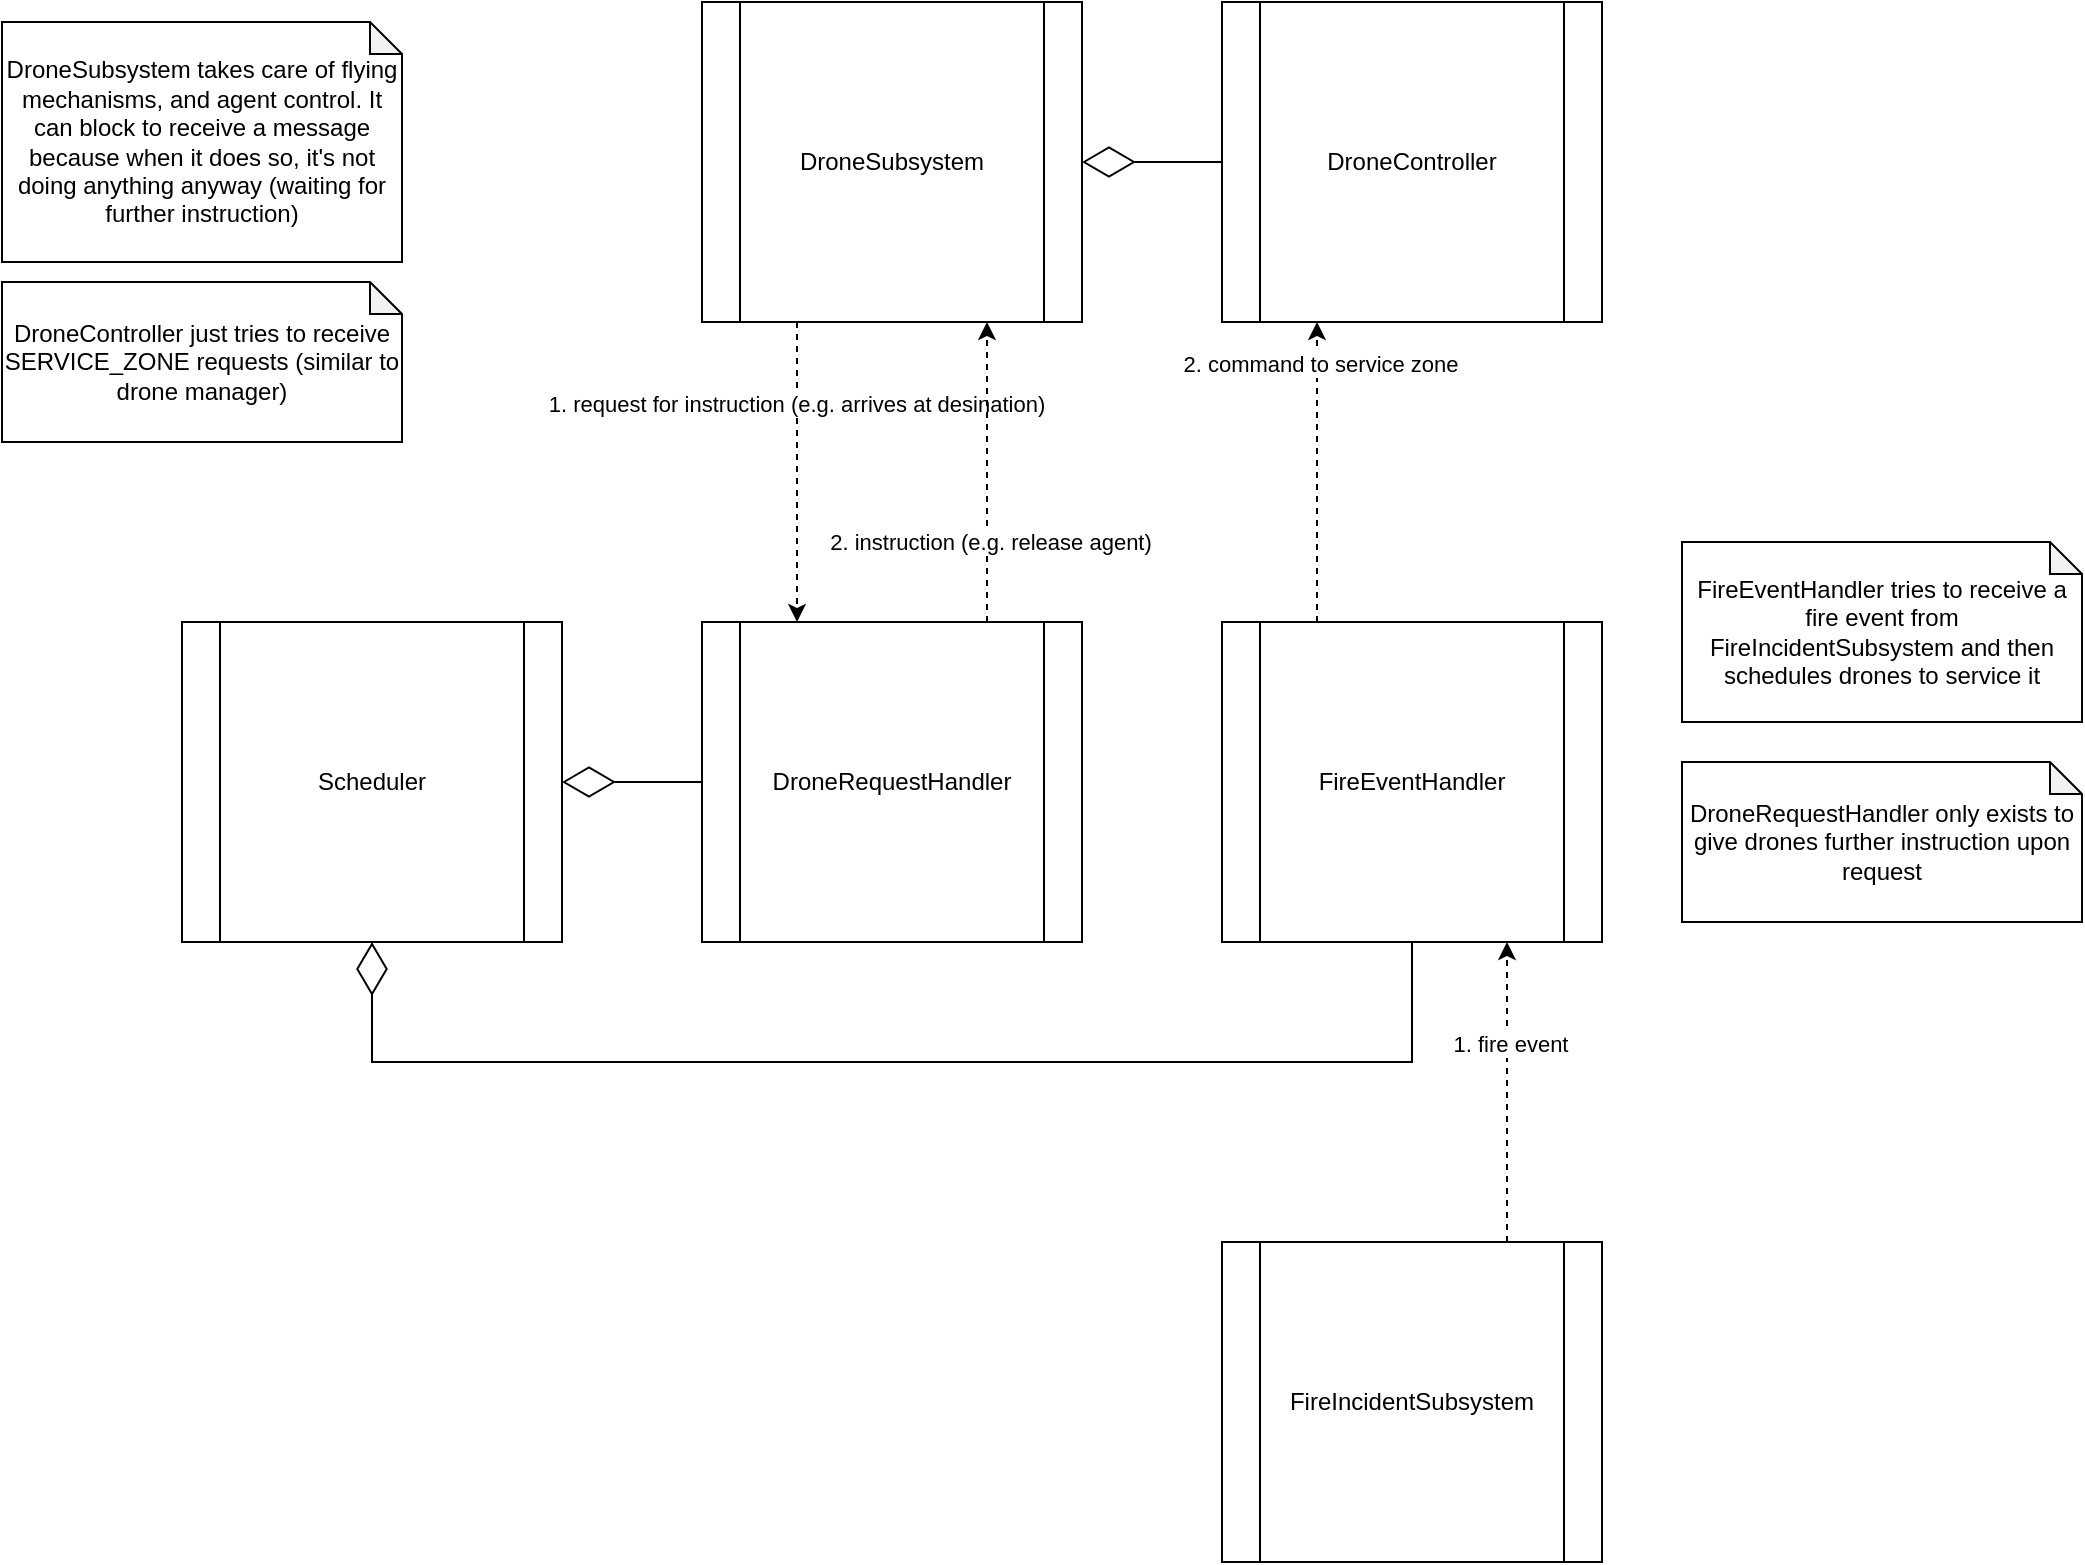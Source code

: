 <mxfile version="26.0.16">
  <diagram name="Page-1" id="EqTDL-Y19tkk3JwQUuEV">
    <mxGraphModel dx="1050" dy="621" grid="1" gridSize="10" guides="1" tooltips="1" connect="1" arrows="1" fold="1" page="1" pageScale="1" pageWidth="3300" pageHeight="4681" math="0" shadow="0">
      <root>
        <mxCell id="0" />
        <mxCell id="1" parent="0" />
        <mxCell id="LP3qV5YlwRThSJtS7ygb-1" value="DroneSubsystem" style="shape=process;whiteSpace=wrap;html=1;backgroundOutline=1;" parent="1" vertex="1">
          <mxGeometry x="490" y="150" width="190" height="160" as="geometry" />
        </mxCell>
        <mxCell id="LP3qV5YlwRThSJtS7ygb-2" value="" style="endArrow=diamondThin;endFill=0;endSize=24;html=1;rounded=0;entryX=1;entryY=0.5;entryDx=0;entryDy=0;exitX=0;exitY=0.5;exitDx=0;exitDy=0;" parent="1" source="LP3qV5YlwRThSJtS7ygb-3" target="LP3qV5YlwRThSJtS7ygb-1" edge="1">
          <mxGeometry width="160" relative="1" as="geometry">
            <mxPoint x="760" y="190" as="sourcePoint" />
            <mxPoint x="920" y="320" as="targetPoint" />
          </mxGeometry>
        </mxCell>
        <mxCell id="LP3qV5YlwRThSJtS7ygb-3" value="DroneController" style="shape=process;whiteSpace=wrap;html=1;backgroundOutline=1;" parent="1" vertex="1">
          <mxGeometry x="750" y="150" width="190" height="160" as="geometry" />
        </mxCell>
        <mxCell id="LP3qV5YlwRThSJtS7ygb-4" value="DroneRequestHandler" style="shape=process;whiteSpace=wrap;html=1;backgroundOutline=1;" parent="1" vertex="1">
          <mxGeometry x="490" y="460" width="190" height="160" as="geometry" />
        </mxCell>
        <mxCell id="LP3qV5YlwRThSJtS7ygb-5" value="FireEventHandler" style="shape=process;whiteSpace=wrap;html=1;backgroundOutline=1;" parent="1" vertex="1">
          <mxGeometry x="750" y="460" width="190" height="160" as="geometry" />
        </mxCell>
        <mxCell id="LP3qV5YlwRThSJtS7ygb-7" value="Scheduler" style="shape=process;whiteSpace=wrap;html=1;backgroundOutline=1;" parent="1" vertex="1">
          <mxGeometry x="230" y="460" width="190" height="160" as="geometry" />
        </mxCell>
        <mxCell id="LP3qV5YlwRThSJtS7ygb-8" value="" style="endArrow=diamondThin;endFill=0;endSize=24;html=1;rounded=0;entryX=1;entryY=0.5;entryDx=0;entryDy=0;exitX=0;exitY=0.5;exitDx=0;exitDy=0;" parent="1" source="LP3qV5YlwRThSJtS7ygb-4" target="LP3qV5YlwRThSJtS7ygb-7" edge="1">
          <mxGeometry width="160" relative="1" as="geometry">
            <mxPoint x="460" y="500" as="sourcePoint" />
            <mxPoint x="620" y="500" as="targetPoint" />
          </mxGeometry>
        </mxCell>
        <mxCell id="LP3qV5YlwRThSJtS7ygb-9" value="" style="endArrow=diamondThin;endFill=0;endSize=24;html=1;rounded=0;entryX=0.5;entryY=1;entryDx=0;entryDy=0;exitX=0.5;exitY=1;exitDx=0;exitDy=0;" parent="1" source="LP3qV5YlwRThSJtS7ygb-5" target="LP3qV5YlwRThSJtS7ygb-7" edge="1">
          <mxGeometry width="160" relative="1" as="geometry">
            <mxPoint x="460" y="620" as="sourcePoint" />
            <mxPoint x="620" y="620" as="targetPoint" />
            <Array as="points">
              <mxPoint x="845" y="680" />
              <mxPoint x="325" y="680" />
            </Array>
          </mxGeometry>
        </mxCell>
        <mxCell id="LP3qV5YlwRThSJtS7ygb-10" value="" style="endArrow=classic;html=1;rounded=0;exitX=0.25;exitY=1;exitDx=0;exitDy=0;entryX=0.25;entryY=0;entryDx=0;entryDy=0;dashed=1;" parent="1" source="LP3qV5YlwRThSJtS7ygb-1" target="LP3qV5YlwRThSJtS7ygb-4" edge="1">
          <mxGeometry width="50" height="50" relative="1" as="geometry">
            <mxPoint x="520" y="370" as="sourcePoint" />
            <mxPoint x="570" y="320" as="targetPoint" />
          </mxGeometry>
        </mxCell>
        <mxCell id="LP3qV5YlwRThSJtS7ygb-11" value="1. request for instruction (e.g. arrives at desination)" style="edgeLabel;html=1;align=center;verticalAlign=middle;resizable=0;points=[];" parent="LP3qV5YlwRThSJtS7ygb-10" vertex="1" connectable="0">
          <mxGeometry x="-0.461" y="-1" relative="1" as="geometry">
            <mxPoint as="offset" />
          </mxGeometry>
        </mxCell>
        <mxCell id="LP3qV5YlwRThSJtS7ygb-12" value="" style="endArrow=classic;html=1;rounded=0;exitX=0.75;exitY=0;exitDx=0;exitDy=0;entryX=0.75;entryY=1;entryDx=0;entryDy=0;dashed=1;" parent="1" source="LP3qV5YlwRThSJtS7ygb-4" target="LP3qV5YlwRThSJtS7ygb-1" edge="1">
          <mxGeometry width="50" height="50" relative="1" as="geometry">
            <mxPoint x="548" y="470" as="sourcePoint" />
            <mxPoint x="548" y="280" as="targetPoint" />
          </mxGeometry>
        </mxCell>
        <mxCell id="LP3qV5YlwRThSJtS7ygb-13" value="2. instruction (e.g. release agent)" style="edgeLabel;html=1;align=center;verticalAlign=middle;resizable=0;points=[];" parent="LP3qV5YlwRThSJtS7ygb-12" vertex="1" connectable="0">
          <mxGeometry x="-0.461" y="-1" relative="1" as="geometry">
            <mxPoint as="offset" />
          </mxGeometry>
        </mxCell>
        <mxCell id="LP3qV5YlwRThSJtS7ygb-14" value="" style="endArrow=classic;html=1;rounded=0;exitX=0.25;exitY=0;exitDx=0;exitDy=0;entryX=0.25;entryY=1;entryDx=0;entryDy=0;dashed=1;" parent="1" source="LP3qV5YlwRThSJtS7ygb-5" target="LP3qV5YlwRThSJtS7ygb-3" edge="1">
          <mxGeometry width="50" height="50" relative="1" as="geometry">
            <mxPoint x="780" y="480" as="sourcePoint" />
            <mxPoint x="780" y="290" as="targetPoint" />
          </mxGeometry>
        </mxCell>
        <mxCell id="LP3qV5YlwRThSJtS7ygb-15" value="2. command to service zone" style="edgeLabel;html=1;align=center;verticalAlign=middle;resizable=0;points=[];" parent="LP3qV5YlwRThSJtS7ygb-14" vertex="1" connectable="0">
          <mxGeometry x="-0.461" y="-1" relative="1" as="geometry">
            <mxPoint y="-89" as="offset" />
          </mxGeometry>
        </mxCell>
        <mxCell id="LP3qV5YlwRThSJtS7ygb-17" value="FireIncidentSubsystem" style="shape=process;whiteSpace=wrap;html=1;backgroundOutline=1;" parent="1" vertex="1">
          <mxGeometry x="750" y="770" width="190" height="160" as="geometry" />
        </mxCell>
        <mxCell id="LP3qV5YlwRThSJtS7ygb-18" value="" style="endArrow=classic;html=1;rounded=0;exitX=0.75;exitY=0;exitDx=0;exitDy=0;entryX=0.75;entryY=1;entryDx=0;entryDy=0;dashed=1;" parent="1" source="LP3qV5YlwRThSJtS7ygb-17" target="LP3qV5YlwRThSJtS7ygb-5" edge="1">
          <mxGeometry width="50" height="50" relative="1" as="geometry">
            <mxPoint x="880" y="840" as="sourcePoint" />
            <mxPoint x="880" y="650" as="targetPoint" />
          </mxGeometry>
        </mxCell>
        <mxCell id="LP3qV5YlwRThSJtS7ygb-19" value="1. fire event" style="edgeLabel;html=1;align=center;verticalAlign=middle;resizable=0;points=[];" parent="LP3qV5YlwRThSJtS7ygb-18" vertex="1" connectable="0">
          <mxGeometry x="-0.461" y="-1" relative="1" as="geometry">
            <mxPoint y="-59" as="offset" />
          </mxGeometry>
        </mxCell>
        <mxCell id="LtiYGIQ98a5orspmY1AE-2" value="DroneSubsystem takes care of flying mechanisms, and agent control. It can block to receive a message because when it does so, it&#39;s not doing anything anyway (waiting for further instruction)" style="shape=note;whiteSpace=wrap;html=1;backgroundOutline=1;darkOpacity=0.05;size=16;" parent="1" vertex="1">
          <mxGeometry x="140" y="160" width="200" height="120" as="geometry" />
        </mxCell>
        <mxCell id="LtiYGIQ98a5orspmY1AE-3" value="DroneController just tries to receive SERVICE_ZONE requests (similar to drone manager)" style="shape=note;whiteSpace=wrap;html=1;backgroundOutline=1;darkOpacity=0.05;size=16;" parent="1" vertex="1">
          <mxGeometry x="140" y="290" width="200" height="80" as="geometry" />
        </mxCell>
        <mxCell id="LtiYGIQ98a5orspmY1AE-4" value="FireEventHandler tries to receive a fire event from FireIncidentSubsystem and then schedules drones to service it" style="shape=note;whiteSpace=wrap;html=1;backgroundOutline=1;darkOpacity=0.05;size=16;" parent="1" vertex="1">
          <mxGeometry x="980" y="420" width="200" height="90" as="geometry" />
        </mxCell>
        <mxCell id="LtiYGIQ98a5orspmY1AE-5" value="DroneRequestHandler only exists to give drones further instruction upon request" style="shape=note;whiteSpace=wrap;html=1;backgroundOutline=1;darkOpacity=0.05;size=16;" parent="1" vertex="1">
          <mxGeometry x="980" y="530" width="200" height="80" as="geometry" />
        </mxCell>
      </root>
    </mxGraphModel>
  </diagram>
</mxfile>
